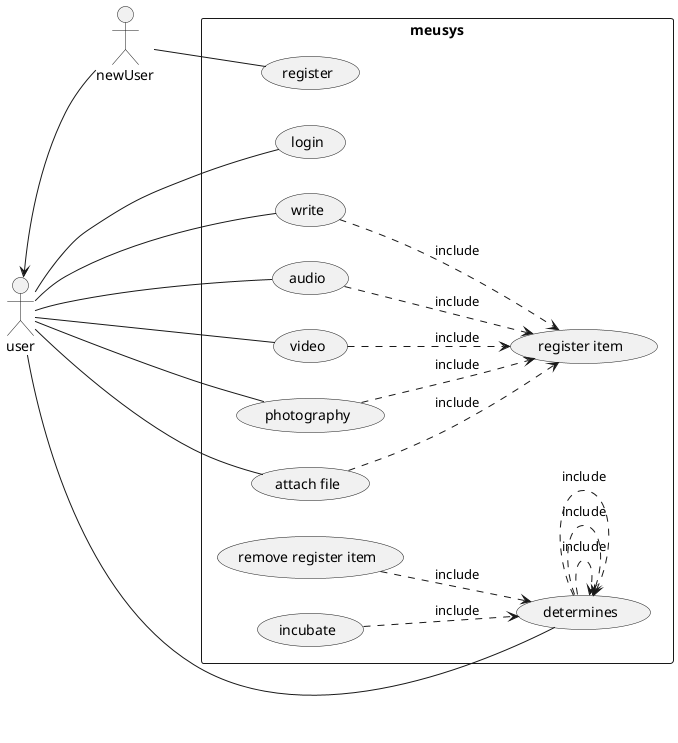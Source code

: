 @startuml teste

scale 1
left to right direction
skinparam PackageStyle rectangle
actor newUser
actor user
rectangle meusys {
  
  newUser -- (register)
  newUser -u-> user
  user -- (login)
  user -- (write)
  user -- (audio)
  user -- (video)
  user -- (photography)
  user -- (attach file)
  user -- (determines)

  (write) -d.> (register item): include
  (audio) -d.> (register item): include
  (video) -d.> (register item): include
  (photography) -d.> (register item): include
  (attach file) -d.> (register item): include

  (remove register item) -d.> (determines): include
  (incubate) -d.> (determines): include
  (determines) -d.> (determines): include
  (determines) -d.> (determines): include
  (determines) -d.> (determines): include
}
@enduml